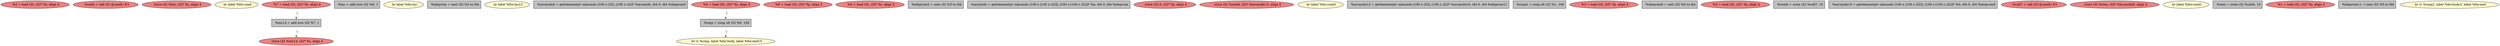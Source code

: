 
digraph G {


node1305 [fillcolor=lightcoral,label="  %2 = load i32, i32* %i, align 4",shape=ellipse,style=filled ]
node1303 [fillcolor=lightcoral,label="  %call4 = call i32 @rand() #3",shape=ellipse,style=filled ]
node1299 [fillcolor=lightcoral,label="  store i32 %inc, i32* %j, align 4",shape=ellipse,style=filled ]
node1302 [fillcolor=lemonchiffon,label="  br label %for.cond",shape=ellipse,style=filled ]
node1298 [fillcolor=grey,label="  %inc14 = add nsw i32 %7, 1",shape=rectangle,style=filled ]
node1297 [fillcolor=grey,label="  %inc = add nsw i32 %6, 1",shape=rectangle,style=filled ]
node1294 [fillcolor=lemonchiffon,label="  br label %for.inc",shape=ellipse,style=filled ]
node1292 [fillcolor=grey,label="  %idxprom = sext i32 %2 to i64",shape=rectangle,style=filled ]
node1296 [fillcolor=lightcoral,label="  %7 = load i32, i32* %i, align 4",shape=ellipse,style=filled ]
node1295 [fillcolor=lemonchiffon,label="  br label %for.inc13",shape=ellipse,style=filled ]
node1291 [fillcolor=grey,label="  %arrayidx6 = getelementptr inbounds [100 x i32], [100 x i32]* %arrayidx, i64 0, i64 %idxprom5",shape=rectangle,style=filled ]
node1290 [fillcolor=grey,label="  %cmp = icmp slt i32 %0, 100",shape=rectangle,style=filled ]
node1288 [fillcolor=lightcoral,label="  %6 = load i32, i32* %j, align 4",shape=ellipse,style=filled ]
node1275 [fillcolor=lightcoral,label="  %4 = load i32, i32* %i, align 4",shape=ellipse,style=filled ]
node1278 [fillcolor=grey,label="  %idxprom5 = sext i32 %3 to i64",shape=rectangle,style=filled ]
node1283 [fillcolor=grey,label="  %arrayidx = getelementptr inbounds [100 x [100 x i32]], [100 x [100 x i32]]* %a, i64 0, i64 %idxprom",shape=rectangle,style=filled ]
node1287 [fillcolor=lightcoral,label="  store i32 0, i32* %j, align 4",shape=ellipse,style=filled ]
node1270 [fillcolor=lightcoral,label="  store i32 %rem8, i32* %arrayidx12, align 4",shape=ellipse,style=filled ]
node1301 [fillcolor=lemonchiffon,label="  br label %for.cond1",shape=ellipse,style=filled ]
node1300 [fillcolor=lightcoral,label="  store i32 %inc14, i32* %i, align 4",shape=ellipse,style=filled ]
node1271 [fillcolor=grey,label="  %arrayidx12 = getelementptr inbounds [100 x i32], [100 x i32]* %arrayidx10, i64 0, i64 %idxprom11",shape=rectangle,style=filled ]
node1293 [fillcolor=grey,label="  %cmp2 = icmp slt i32 %1, 100",shape=rectangle,style=filled ]
node1279 [fillcolor=lightcoral,label="  %3 = load i32, i32* %j, align 4",shape=ellipse,style=filled ]
node1274 [fillcolor=grey,label="  %idxprom9 = sext i32 %4 to i64",shape=rectangle,style=filled ]
node1272 [fillcolor=lightcoral,label="  %5 = load i32, i32* %j, align 4",shape=ellipse,style=filled ]
node1281 [fillcolor=grey,label="  %rem8 = srem i32 %call7, 10",shape=rectangle,style=filled ]
node1273 [fillcolor=grey,label="  %arrayidx10 = getelementptr inbounds [100 x [100 x i32]], [100 x [100 x i32]]* %b, i64 0, i64 %idxprom9",shape=rectangle,style=filled ]
node1276 [fillcolor=lightcoral,label="  %call7 = call i32 @rand() #3",shape=ellipse,style=filled ]
node1277 [fillcolor=lightcoral,label="  store i32 %rem, i32* %arrayidx6, align 4",shape=ellipse,style=filled ]
node1286 [fillcolor=lightcoral,label="  %0 = load i32, i32* %i, align 4",shape=ellipse,style=filled ]
node1284 [fillcolor=lemonchiffon,label="  br label %for.cond1",shape=ellipse,style=filled ]
node1304 [fillcolor=grey,label="  %rem = srem i32 %call4, 10",shape=rectangle,style=filled ]
node1280 [fillcolor=lightcoral,label="  %1 = load i32, i32* %j, align 4",shape=ellipse,style=filled ]
node1289 [fillcolor=grey,label="  %idxprom11 = sext i32 %5 to i64",shape=rectangle,style=filled ]
node1282 [fillcolor=lemonchiffon,label="  br i1 %cmp2, label %for.body3, label %for.end",shape=ellipse,style=filled ]
node1285 [fillcolor=lemonchiffon,label="  br i1 %cmp, label %for.body, label %for.end15",shape=ellipse,style=filled ]

node1290->node1285 [style=dotted,color=forestgreen,label="T",fontcolor=forestgreen ]
node1296->node1298 [style=dotted,color=forestgreen,label="T",fontcolor=forestgreen ]
node1298->node1300 [style=dotted,color=forestgreen,label="T",fontcolor=forestgreen ]
node1286->node1290 [style=dotted,color=forestgreen,label="T",fontcolor=forestgreen ]


}
